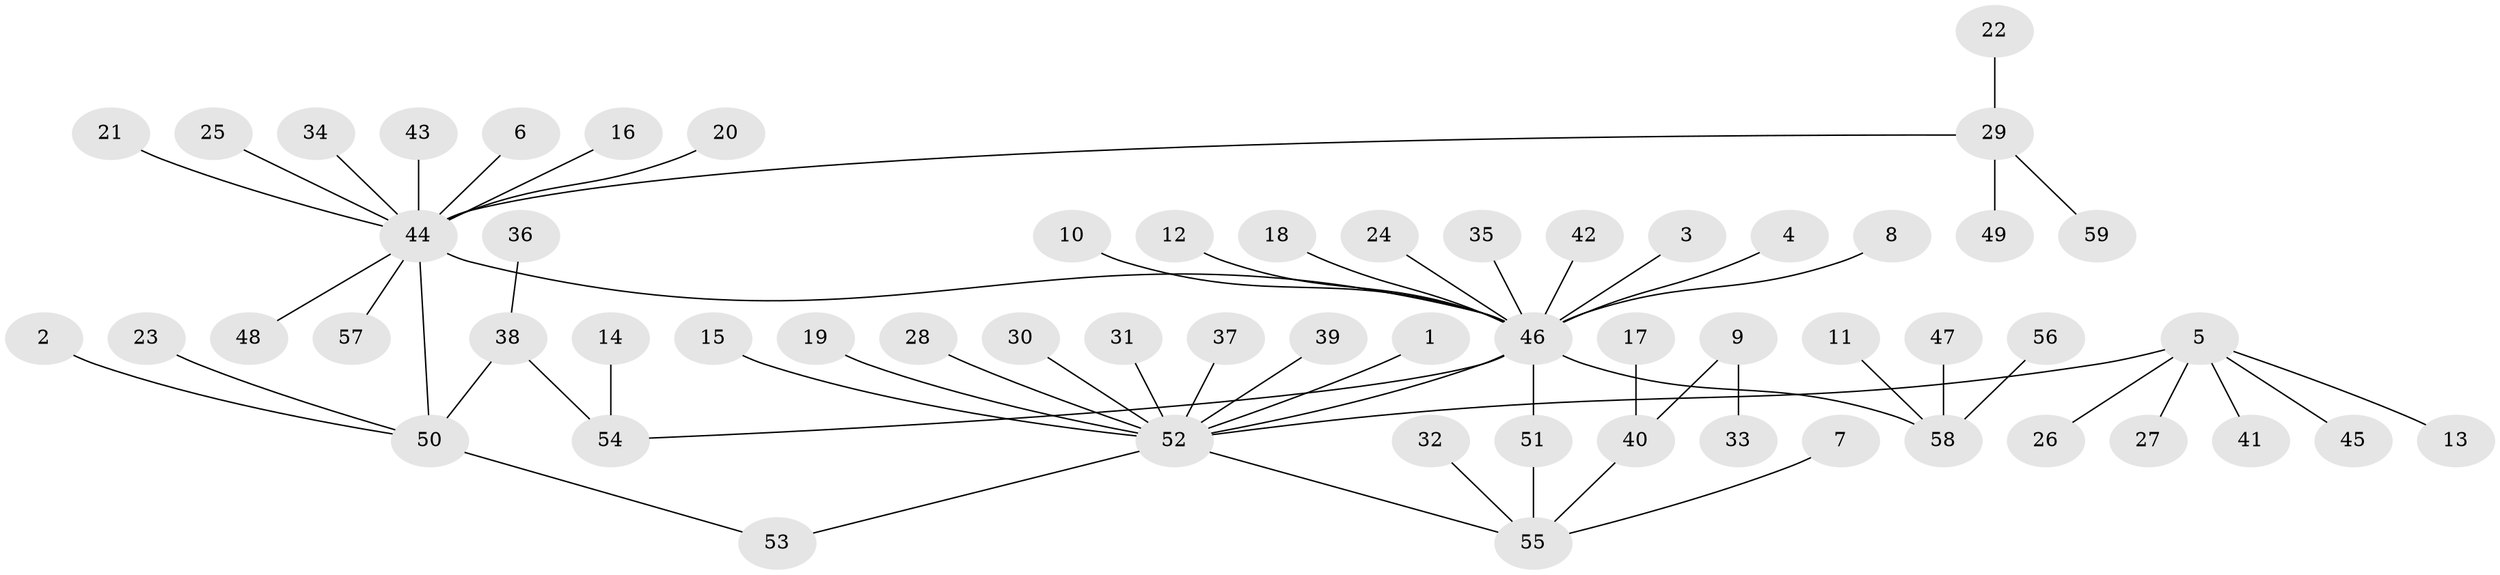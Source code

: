 // original degree distribution, {14: 0.008547008547008548, 17: 0.008547008547008548, 6: 0.02564102564102564, 15: 0.008547008547008548, 1: 0.6666666666666666, 7: 0.008547008547008548, 2: 0.1623931623931624, 5: 0.02564102564102564, 8: 0.008547008547008548, 4: 0.008547008547008548, 3: 0.06837606837606838}
// Generated by graph-tools (version 1.1) at 2025/49/03/09/25 03:49:53]
// undirected, 59 vertices, 61 edges
graph export_dot {
graph [start="1"]
  node [color=gray90,style=filled];
  1;
  2;
  3;
  4;
  5;
  6;
  7;
  8;
  9;
  10;
  11;
  12;
  13;
  14;
  15;
  16;
  17;
  18;
  19;
  20;
  21;
  22;
  23;
  24;
  25;
  26;
  27;
  28;
  29;
  30;
  31;
  32;
  33;
  34;
  35;
  36;
  37;
  38;
  39;
  40;
  41;
  42;
  43;
  44;
  45;
  46;
  47;
  48;
  49;
  50;
  51;
  52;
  53;
  54;
  55;
  56;
  57;
  58;
  59;
  1 -- 52 [weight=1.0];
  2 -- 50 [weight=1.0];
  3 -- 46 [weight=1.0];
  4 -- 46 [weight=1.0];
  5 -- 13 [weight=1.0];
  5 -- 26 [weight=1.0];
  5 -- 27 [weight=1.0];
  5 -- 41 [weight=1.0];
  5 -- 45 [weight=1.0];
  5 -- 52 [weight=1.0];
  6 -- 44 [weight=1.0];
  7 -- 55 [weight=1.0];
  8 -- 46 [weight=1.0];
  9 -- 33 [weight=1.0];
  9 -- 40 [weight=1.0];
  10 -- 46 [weight=1.0];
  11 -- 58 [weight=1.0];
  12 -- 46 [weight=1.0];
  14 -- 54 [weight=1.0];
  15 -- 52 [weight=1.0];
  16 -- 44 [weight=1.0];
  17 -- 40 [weight=1.0];
  18 -- 46 [weight=1.0];
  19 -- 52 [weight=1.0];
  20 -- 44 [weight=1.0];
  21 -- 44 [weight=1.0];
  22 -- 29 [weight=1.0];
  23 -- 50 [weight=1.0];
  24 -- 46 [weight=1.0];
  25 -- 44 [weight=1.0];
  28 -- 52 [weight=1.0];
  29 -- 44 [weight=1.0];
  29 -- 49 [weight=1.0];
  29 -- 59 [weight=1.0];
  30 -- 52 [weight=1.0];
  31 -- 52 [weight=1.0];
  32 -- 55 [weight=1.0];
  34 -- 44 [weight=1.0];
  35 -- 46 [weight=1.0];
  36 -- 38 [weight=1.0];
  37 -- 52 [weight=1.0];
  38 -- 50 [weight=1.0];
  38 -- 54 [weight=1.0];
  39 -- 52 [weight=1.0];
  40 -- 55 [weight=1.0];
  42 -- 46 [weight=1.0];
  43 -- 44 [weight=1.0];
  44 -- 46 [weight=1.0];
  44 -- 48 [weight=1.0];
  44 -- 50 [weight=1.0];
  44 -- 57 [weight=1.0];
  46 -- 51 [weight=1.0];
  46 -- 52 [weight=1.0];
  46 -- 54 [weight=1.0];
  46 -- 58 [weight=1.0];
  47 -- 58 [weight=1.0];
  50 -- 53 [weight=1.0];
  51 -- 55 [weight=1.0];
  52 -- 53 [weight=1.0];
  52 -- 55 [weight=1.0];
  56 -- 58 [weight=1.0];
}

